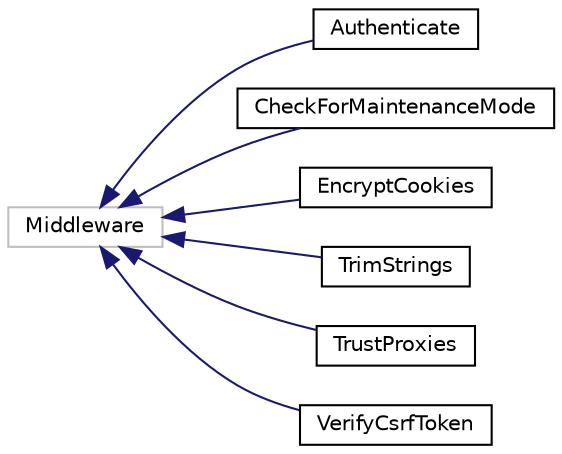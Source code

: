 digraph "Иерархия классов. Графический вид."
{
 // LATEX_PDF_SIZE
  edge [fontname="Helvetica",fontsize="10",labelfontname="Helvetica",labelfontsize="10"];
  node [fontname="Helvetica",fontsize="10",shape=record];
  rankdir="LR";
  Node2 [label="Middleware",height=0.2,width=0.4,color="grey75", fillcolor="white", style="filled",tooltip=" "];
  Node2 -> Node0 [dir="back",color="midnightblue",fontsize="10",style="solid",fontname="Helvetica"];
  Node0 [label="Authenticate",height=0.2,width=0.4,color="black", fillcolor="white", style="filled",URL="$class_app_1_1_http_1_1_middleware_1_1_authenticate.html",tooltip=" "];
  Node2 -> Node4 [dir="back",color="midnightblue",fontsize="10",style="solid",fontname="Helvetica"];
  Node4 [label="CheckForMaintenanceMode",height=0.2,width=0.4,color="black", fillcolor="white", style="filled",URL="$class_app_1_1_http_1_1_middleware_1_1_check_for_maintenance_mode.html",tooltip=" "];
  Node2 -> Node5 [dir="back",color="midnightblue",fontsize="10",style="solid",fontname="Helvetica"];
  Node5 [label="EncryptCookies",height=0.2,width=0.4,color="black", fillcolor="white", style="filled",URL="$class_app_1_1_http_1_1_middleware_1_1_encrypt_cookies.html",tooltip=" "];
  Node2 -> Node6 [dir="back",color="midnightblue",fontsize="10",style="solid",fontname="Helvetica"];
  Node6 [label="TrimStrings",height=0.2,width=0.4,color="black", fillcolor="white", style="filled",URL="$class_app_1_1_http_1_1_middleware_1_1_trim_strings.html",tooltip=" "];
  Node2 -> Node7 [dir="back",color="midnightblue",fontsize="10",style="solid",fontname="Helvetica"];
  Node7 [label="TrustProxies",height=0.2,width=0.4,color="black", fillcolor="white", style="filled",URL="$class_app_1_1_http_1_1_middleware_1_1_trust_proxies.html",tooltip=" "];
  Node2 -> Node8 [dir="back",color="midnightblue",fontsize="10",style="solid",fontname="Helvetica"];
  Node8 [label="VerifyCsrfToken",height=0.2,width=0.4,color="black", fillcolor="white", style="filled",URL="$class_app_1_1_http_1_1_middleware_1_1_verify_csrf_token.html",tooltip=" "];
}
